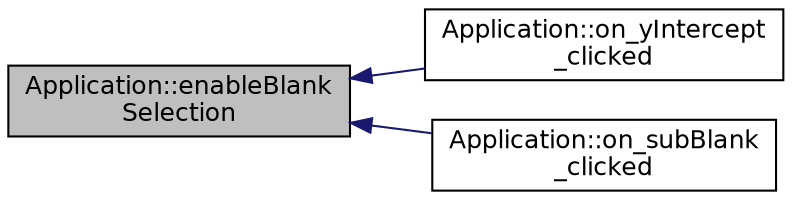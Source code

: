 digraph "Application::enableBlankSelection"
{
 // INTERACTIVE_SVG=YES
  edge [fontname="Helvetica",fontsize="12",labelfontname="Helvetica",labelfontsize="12"];
  node [fontname="Helvetica",fontsize="12",shape=record];
  rankdir="LR";
  Node1 [label="Application::enableBlank\lSelection",height=0.2,width=0.4,color="black", fillcolor="grey75", style="filled" fontcolor="black"];
  Node1 -> Node2 [dir="back",color="midnightblue",fontsize="12",style="solid",fontname="Helvetica"];
  Node2 [label="Application::on_yIntercept\l_clicked",height=0.2,width=0.4,color="black", fillcolor="white", style="filled",URL="$a00001.html#ae3604517ae472470e48a6e2288f5e432"];
  Node1 -> Node3 [dir="back",color="midnightblue",fontsize="12",style="solid",fontname="Helvetica"];
  Node3 [label="Application::on_subBlank\l_clicked",height=0.2,width=0.4,color="black", fillcolor="white", style="filled",URL="$a00001.html#a4da6f4b6e3664e0adafaf692e6db4a6c"];
}
